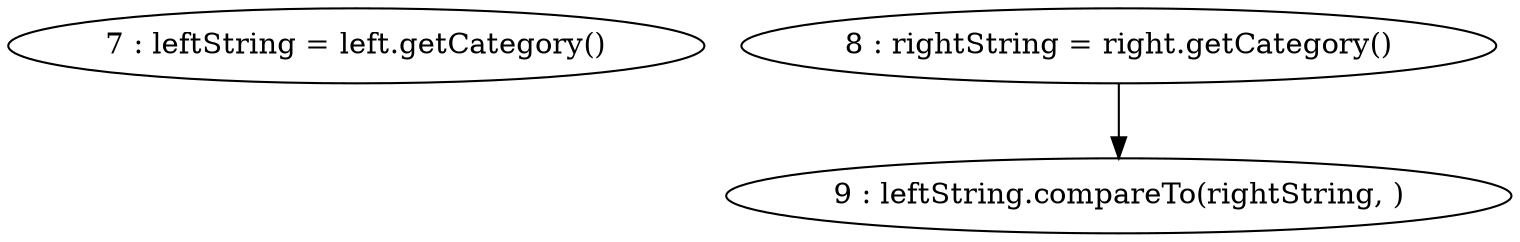 digraph G {
"7 : leftString = left.getCategory()"
"8 : rightString = right.getCategory()"
"8 : rightString = right.getCategory()" -> "9 : leftString.compareTo(rightString, )"
"9 : leftString.compareTo(rightString, )"
}